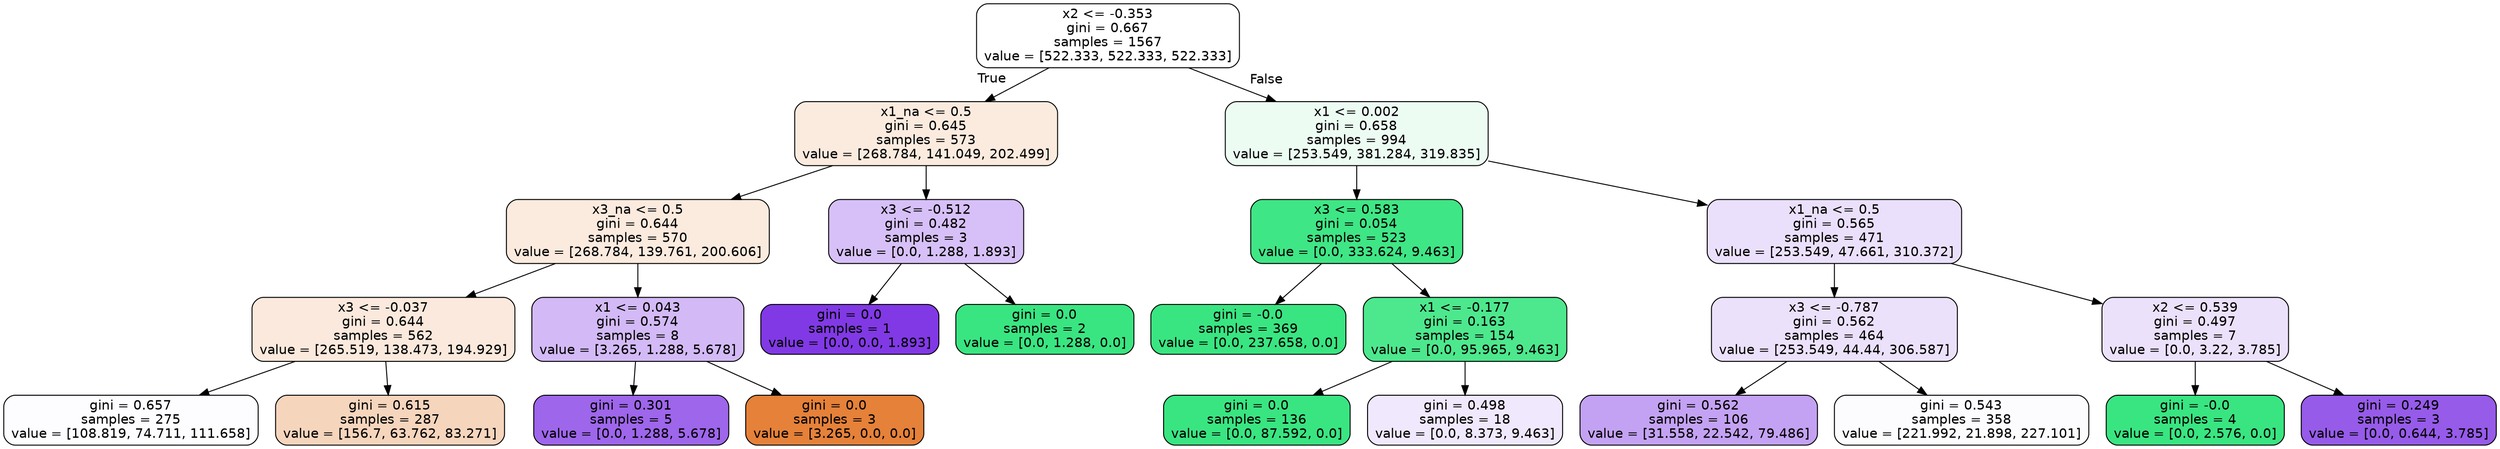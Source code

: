 digraph Tree {
node [shape=box, style="filled, rounded", color="black", fontname=helvetica] ;
edge [fontname=helvetica] ;
0 [label="x2 <= -0.353\ngini = 0.667\nsamples = 1567\nvalue = [522.333, 522.333, 522.333]", fillcolor="#ffffff"] ;
1 [label="x1_na <= 0.5\ngini = 0.645\nsamples = 573\nvalue = [268.784, 141.049, 202.499]", fillcolor="#fbebdf"] ;
0 -> 1 [labeldistance=2.5, labelangle=45, headlabel="True"] ;
2 [label="x3_na <= 0.5\ngini = 0.644\nsamples = 570\nvalue = [268.784, 139.761, 200.606]", fillcolor="#fbeade"] ;
1 -> 2 ;
3 [label="x3 <= -0.037\ngini = 0.644\nsamples = 562\nvalue = [265.519, 138.473, 194.929]", fillcolor="#fae9dc"] ;
2 -> 3 ;
4 [label="gini = 0.657\nsamples = 275\nvalue = [108.819, 74.711, 111.658]", fillcolor="#fdfcff"] ;
3 -> 4 ;
5 [label="gini = 0.615\nsamples = 287\nvalue = [156.7, 63.762, 83.271]", fillcolor="#f6d5bd"] ;
3 -> 5 ;
6 [label="x1 <= 0.043\ngini = 0.574\nsamples = 8\nvalue = [3.265, 1.288, 5.678]", fillcolor="#d3baf6"] ;
2 -> 6 ;
7 [label="gini = 0.301\nsamples = 5\nvalue = [0.0, 1.288, 5.678]", fillcolor="#9e66eb"] ;
6 -> 7 ;
8 [label="gini = 0.0\nsamples = 3\nvalue = [3.265, 0.0, 0.0]", fillcolor="#e58139"] ;
6 -> 8 ;
9 [label="x3 <= -0.512\ngini = 0.482\nsamples = 3\nvalue = [0.0, 1.288, 1.893]", fillcolor="#d7c0f7"] ;
1 -> 9 ;
10 [label="gini = 0.0\nsamples = 1\nvalue = [0.0, 0.0, 1.893]", fillcolor="#8139e5"] ;
9 -> 10 ;
11 [label="gini = 0.0\nsamples = 2\nvalue = [0.0, 1.288, 0.0]", fillcolor="#39e581"] ;
9 -> 11 ;
12 [label="x1 <= 0.002\ngini = 0.658\nsamples = 994\nvalue = [253.549, 381.284, 319.835]", fillcolor="#ecfcf3"] ;
0 -> 12 [labeldistance=2.5, labelangle=-45, headlabel="False"] ;
13 [label="x3 <= 0.583\ngini = 0.054\nsamples = 523\nvalue = [0.0, 333.624, 9.463]", fillcolor="#3fe685"] ;
12 -> 13 ;
14 [label="gini = -0.0\nsamples = 369\nvalue = [0.0, 237.658, 0.0]", fillcolor="#39e581"] ;
13 -> 14 ;
15 [label="x1 <= -0.177\ngini = 0.163\nsamples = 154\nvalue = [0.0, 95.965, 9.463]", fillcolor="#4de88d"] ;
13 -> 15 ;
16 [label="gini = 0.0\nsamples = 136\nvalue = [0.0, 87.592, 0.0]", fillcolor="#39e581"] ;
15 -> 16 ;
17 [label="gini = 0.498\nsamples = 18\nvalue = [0.0, 8.373, 9.463]", fillcolor="#f0e8fc"] ;
15 -> 17 ;
18 [label="x1_na <= 0.5\ngini = 0.565\nsamples = 471\nvalue = [253.549, 47.661, 310.372]", fillcolor="#ebe0fb"] ;
12 -> 18 ;
19 [label="x3 <= -0.787\ngini = 0.562\nsamples = 464\nvalue = [253.549, 44.44, 306.587]", fillcolor="#ece1fb"] ;
18 -> 19 ;
20 [label="gini = 0.562\nsamples = 106\nvalue = [31.558, 22.542, 79.486]", fillcolor="#c4a2f3"] ;
19 -> 20 ;
21 [label="gini = 0.543\nsamples = 358\nvalue = [221.992, 21.898, 227.101]", fillcolor="#fcfbfe"] ;
19 -> 21 ;
22 [label="x2 <= 0.539\ngini = 0.497\nsamples = 7\nvalue = [0.0, 3.22, 3.785]", fillcolor="#ece1fb"] ;
18 -> 22 ;
23 [label="gini = -0.0\nsamples = 4\nvalue = [0.0, 2.576, 0.0]", fillcolor="#39e581"] ;
22 -> 23 ;
24 [label="gini = 0.249\nsamples = 3\nvalue = [0.0, 0.644, 3.785]", fillcolor="#965be9"] ;
22 -> 24 ;
}